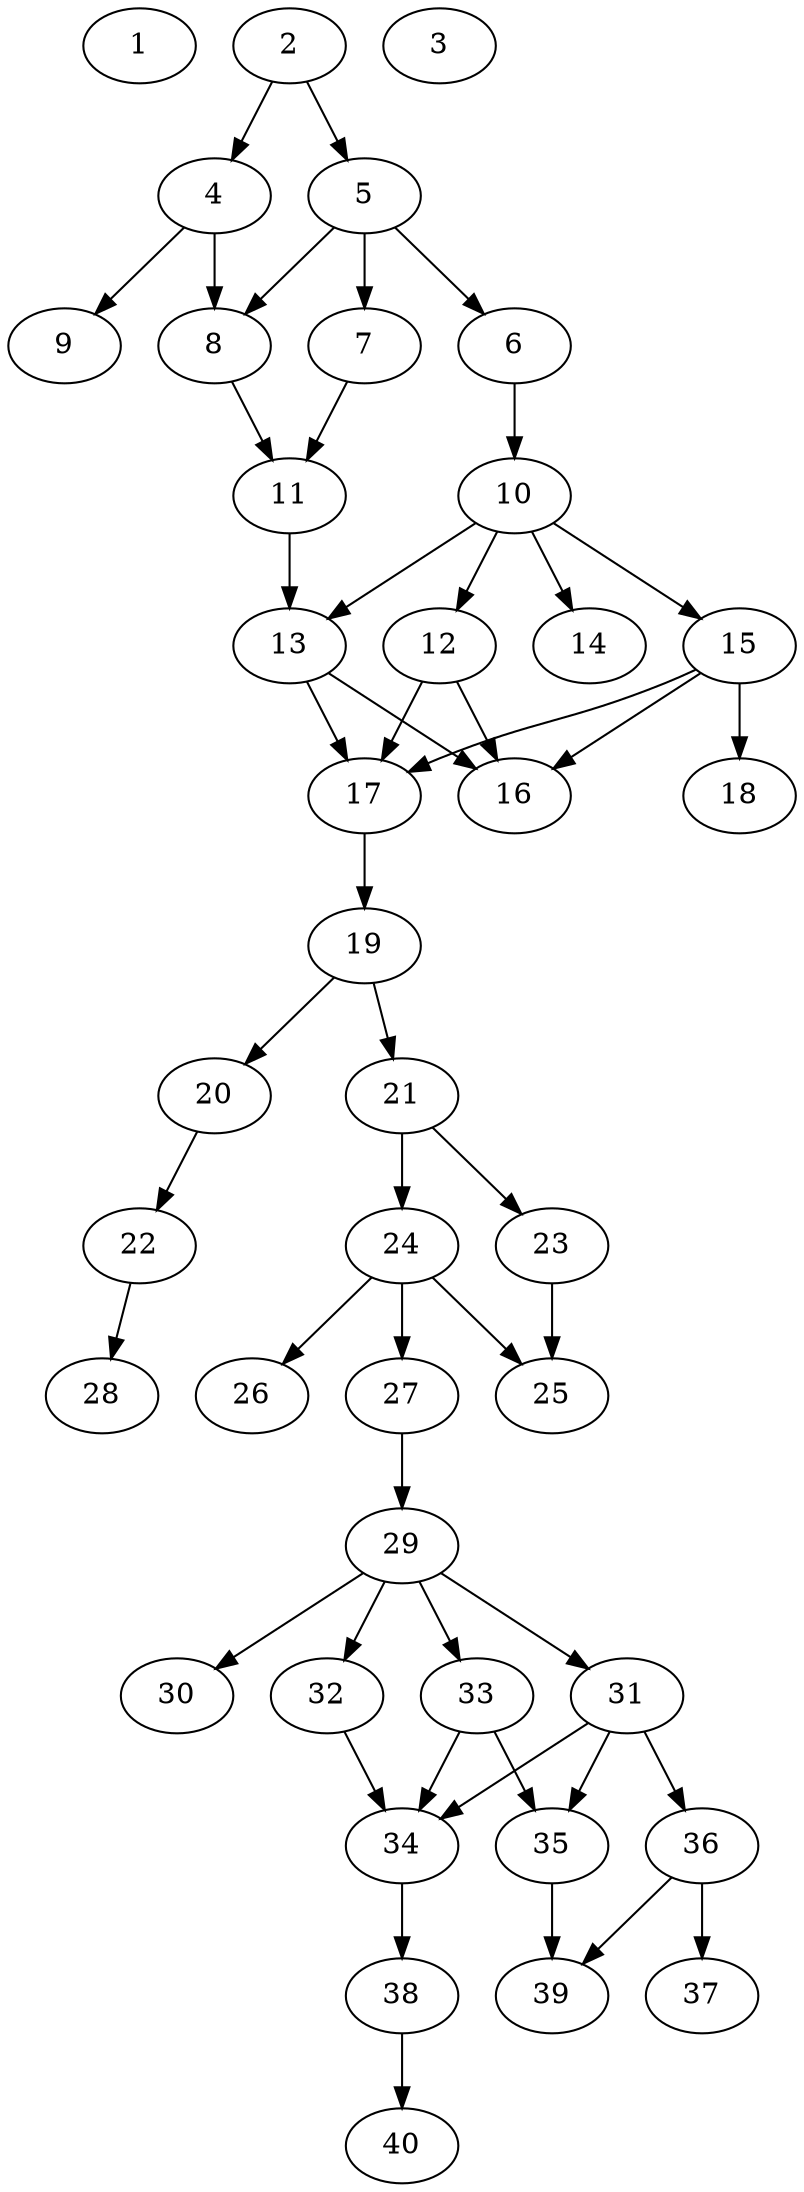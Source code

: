 // DAG automatically generated by daggen at Thu Oct  3 14:06:49 2019
// ./daggen --dot -n 40 --ccr 0.3 --fat 0.3 --regular 0.5 --density 0.6 --mindata 5242880 --maxdata 52428800 
digraph G {
  1 [size="36099413", alpha="0.00", expect_size="10829824"] 
  2 [size="45605547", alpha="0.17", expect_size="13681664"] 
  2 -> 4 [size ="13681664"]
  2 -> 5 [size ="13681664"]
  3 [size="30050987", alpha="0.18", expect_size="9015296"] 
  4 [size="72379733", alpha="0.17", expect_size="21713920"] 
  4 -> 8 [size ="21713920"]
  4 -> 9 [size ="21713920"]
  5 [size="45236907", alpha="0.14", expect_size="13571072"] 
  5 -> 6 [size ="13571072"]
  5 -> 7 [size ="13571072"]
  5 -> 8 [size ="13571072"]
  6 [size="40369493", alpha="0.18", expect_size="12110848"] 
  6 -> 10 [size ="12110848"]
  7 [size="35095893", alpha="0.15", expect_size="10528768"] 
  7 -> 11 [size ="10528768"]
  8 [size="159771307", alpha="0.04", expect_size="47931392"] 
  8 -> 11 [size ="47931392"]
  9 [size="103294293", alpha="0.06", expect_size="30988288"] 
  10 [size="79554560", alpha="0.18", expect_size="23866368"] 
  10 -> 12 [size ="23866368"]
  10 -> 13 [size ="23866368"]
  10 -> 14 [size ="23866368"]
  10 -> 15 [size ="23866368"]
  11 [size="157194240", alpha="0.04", expect_size="47158272"] 
  11 -> 13 [size ="47158272"]
  12 [size="157542400", alpha="0.02", expect_size="47262720"] 
  12 -> 16 [size ="47262720"]
  12 -> 17 [size ="47262720"]
  13 [size="132768427", alpha="0.11", expect_size="39830528"] 
  13 -> 16 [size ="39830528"]
  13 -> 17 [size ="39830528"]
  14 [size="115042987", alpha="0.15", expect_size="34512896"] 
  15 [size="89593173", alpha="0.07", expect_size="26877952"] 
  15 -> 16 [size ="26877952"]
  15 -> 17 [size ="26877952"]
  15 -> 18 [size ="26877952"]
  16 [size="40939520", alpha="0.14", expect_size="12281856"] 
  17 [size="26429440", alpha="0.11", expect_size="7928832"] 
  17 -> 19 [size ="7928832"]
  18 [size="146746027", alpha="0.10", expect_size="44023808"] 
  19 [size="20244480", alpha="0.07", expect_size="6073344"] 
  19 -> 20 [size ="6073344"]
  19 -> 21 [size ="6073344"]
  20 [size="69744640", alpha="0.19", expect_size="20923392"] 
  20 -> 22 [size ="20923392"]
  21 [size="50858667", alpha="0.14", expect_size="15257600"] 
  21 -> 23 [size ="15257600"]
  21 -> 24 [size ="15257600"]
  22 [size="83288747", alpha="0.12", expect_size="24986624"] 
  22 -> 28 [size ="24986624"]
  23 [size="95201280", alpha="0.12", expect_size="28560384"] 
  23 -> 25 [size ="28560384"]
  24 [size="21732693", alpha="0.19", expect_size="6519808"] 
  24 -> 25 [size ="6519808"]
  24 -> 26 [size ="6519808"]
  24 -> 27 [size ="6519808"]
  25 [size="136734720", alpha="0.09", expect_size="41020416"] 
  26 [size="35229013", alpha="0.03", expect_size="10568704"] 
  27 [size="149015893", alpha="0.18", expect_size="44704768"] 
  27 -> 29 [size ="44704768"]
  28 [size="81093973", alpha="0.12", expect_size="24328192"] 
  29 [size="160170667", alpha="0.16", expect_size="48051200"] 
  29 -> 30 [size ="48051200"]
  29 -> 31 [size ="48051200"]
  29 -> 32 [size ="48051200"]
  29 -> 33 [size ="48051200"]
  30 [size="55302827", alpha="0.09", expect_size="16590848"] 
  31 [size="47656960", alpha="0.19", expect_size="14297088"] 
  31 -> 34 [size ="14297088"]
  31 -> 35 [size ="14297088"]
  31 -> 36 [size ="14297088"]
  32 [size="155849387", alpha="0.07", expect_size="46754816"] 
  32 -> 34 [size ="46754816"]
  33 [size="93446827", alpha="0.10", expect_size="28034048"] 
  33 -> 34 [size ="28034048"]
  33 -> 35 [size ="28034048"]
  34 [size="30310400", alpha="0.05", expect_size="9093120"] 
  34 -> 38 [size ="9093120"]
  35 [size="21336747", alpha="0.09", expect_size="6401024"] 
  35 -> 39 [size ="6401024"]
  36 [size="94300160", alpha="0.17", expect_size="28290048"] 
  36 -> 37 [size ="28290048"]
  36 -> 39 [size ="28290048"]
  37 [size="114800640", alpha="0.05", expect_size="34440192"] 
  38 [size="100468053", alpha="0.10", expect_size="30140416"] 
  38 -> 40 [size ="30140416"]
  39 [size="36307627", alpha="0.15", expect_size="10892288"] 
  40 [size="165430613", alpha="0.07", expect_size="49629184"] 
}
